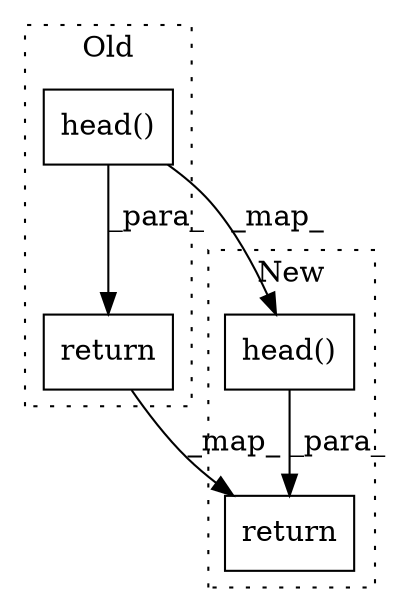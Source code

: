 digraph G {
subgraph cluster0 {
1 [label="head()" a="75" s="1380,1393" l="10,20" shape="box"];
3 [label="return" a="93" s="1373" l="7" shape="box"];
label = "Old";
style="dotted";
}
subgraph cluster1 {
2 [label="head()" a="75" s="1090,1107" l="10,20" shape="box"];
4 [label="return" a="93" s="1083" l="7" shape="box"];
label = "New";
style="dotted";
}
1 -> 3 [label="_para_"];
1 -> 2 [label="_map_"];
2 -> 4 [label="_para_"];
3 -> 4 [label="_map_"];
}